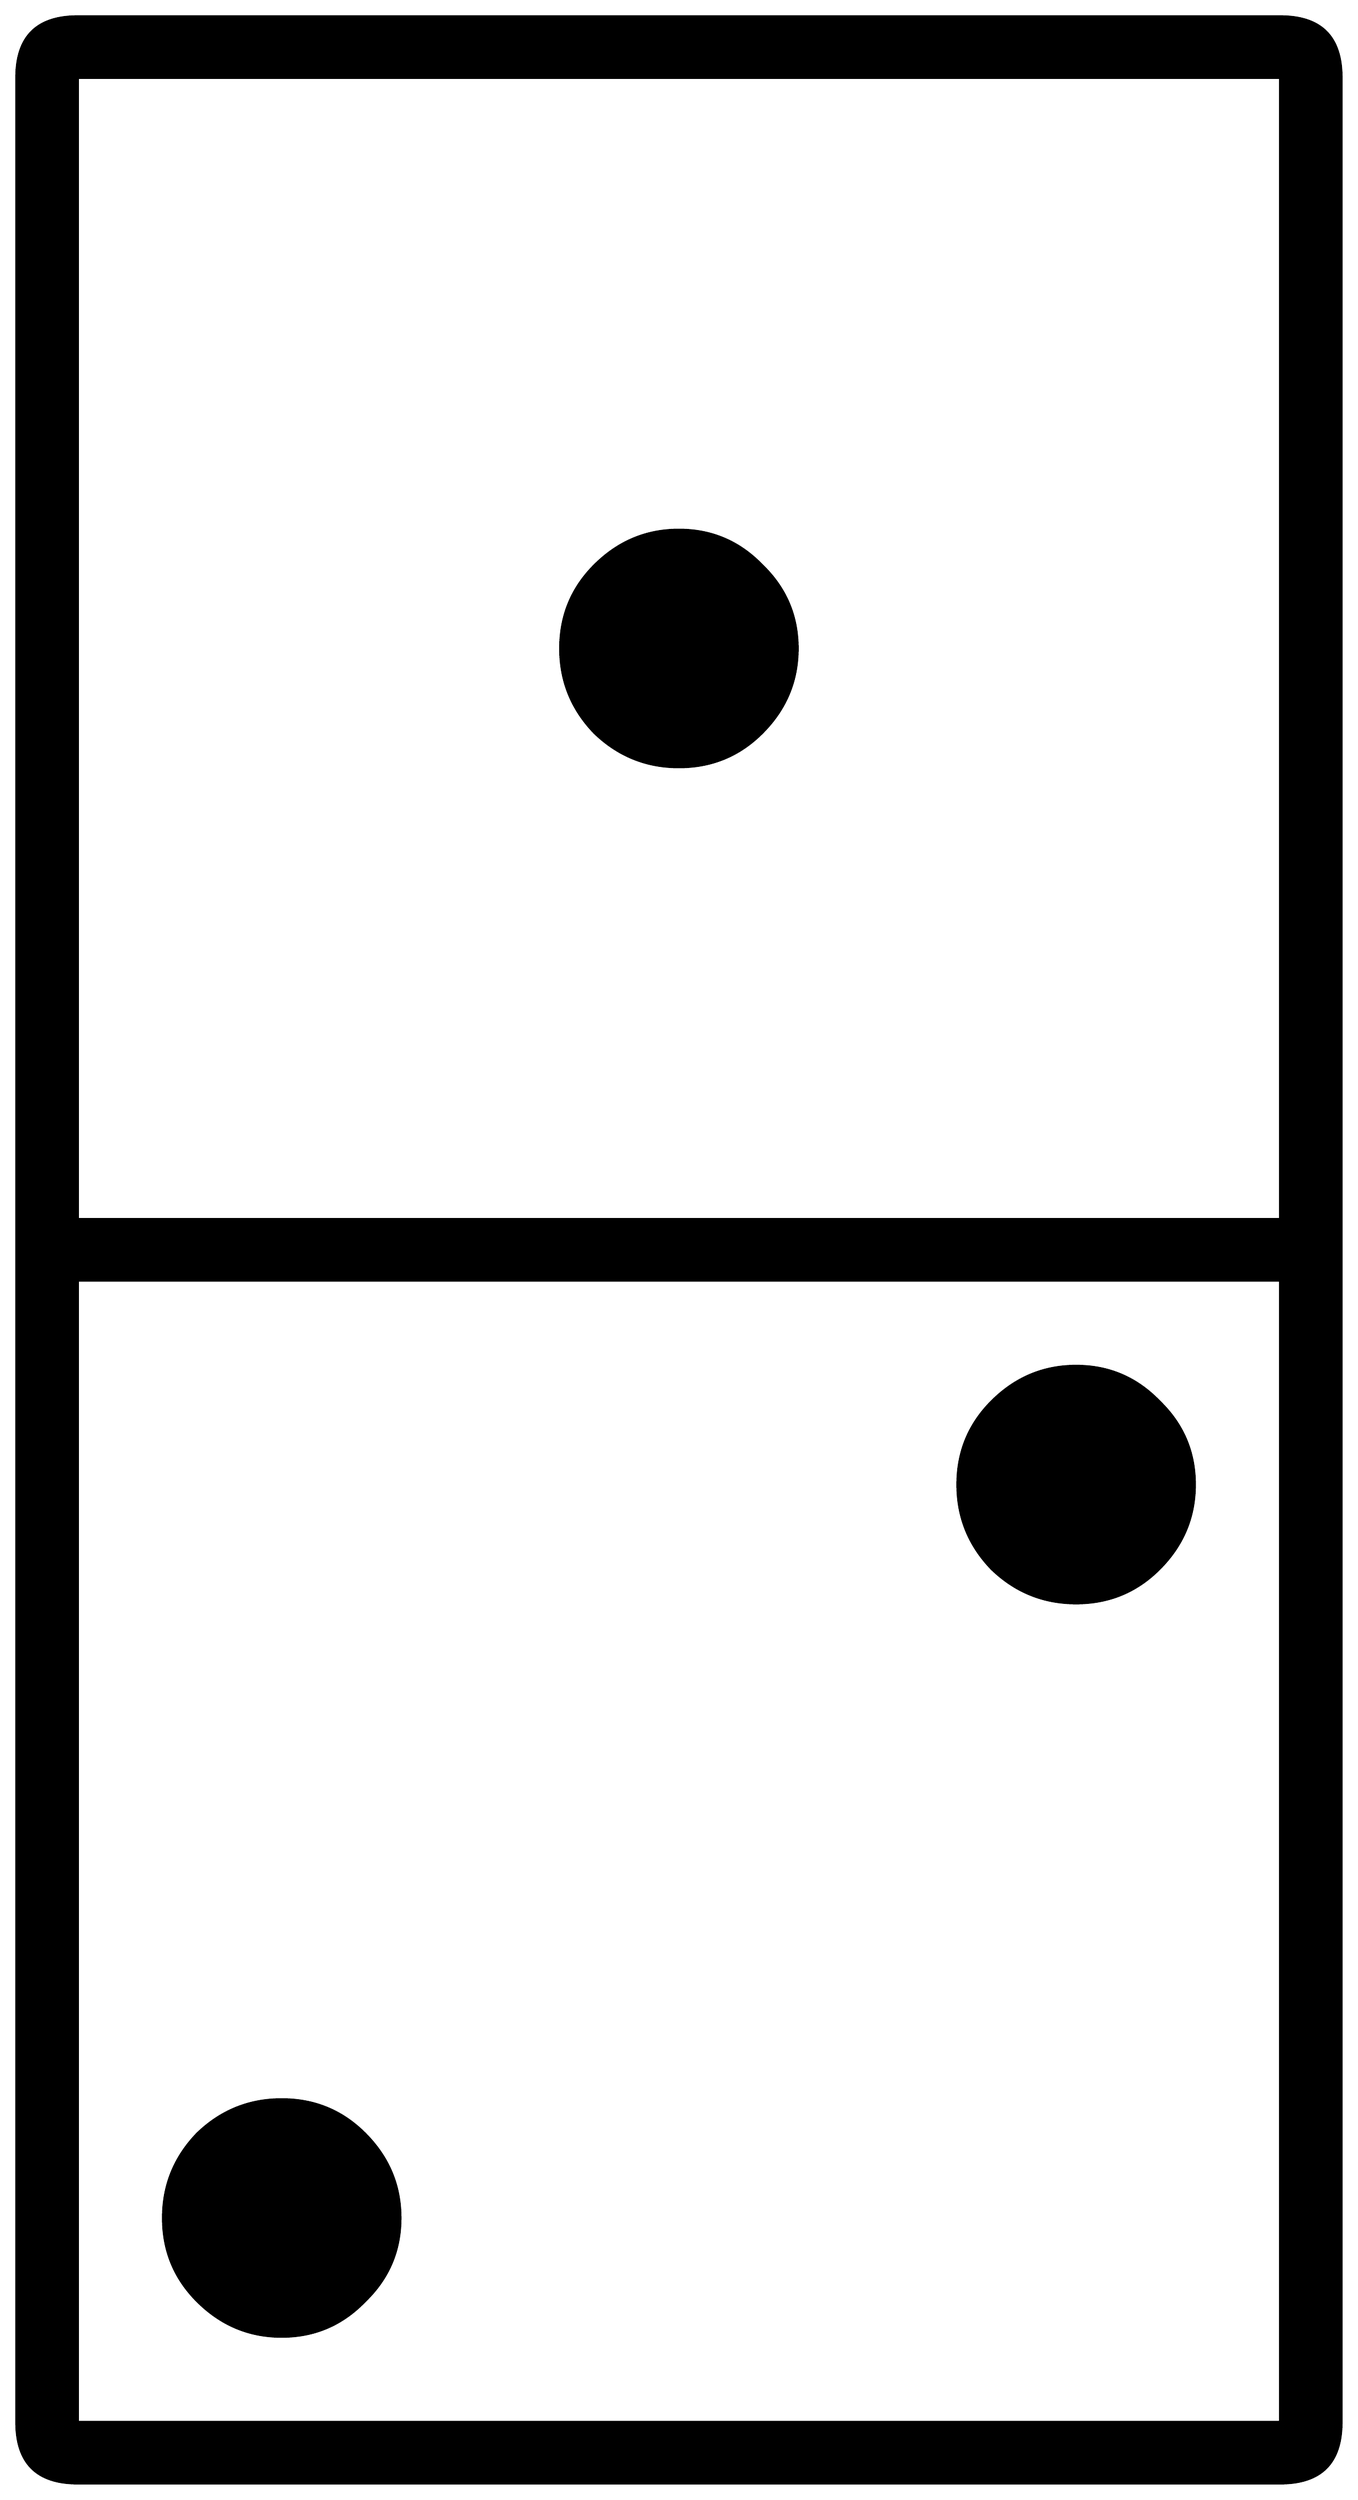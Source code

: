 


\begin{tikzpicture}[y=0.80pt, x=0.80pt, yscale=-1.0, xscale=1.0, inner sep=0pt, outer sep=0pt]
\begin{scope}[shift={(100.0,1706.0)},nonzero rule]
  \path[draw=.,fill=.,line width=1.600pt] (1099.0,377.0) .. controls
    (1099.0,410.333) and (1082.333,427.0) .. (1049.0,427.0) --
    (65.0,427.0) .. controls (31.667,427.0) and (15.0,410.333) ..
    (15.0,377.0) -- (15.0,-1541.0) .. controls (15.0,-1574.333)
    and (31.667,-1591.0) .. (65.0,-1591.0) -- (1049.0,-1591.0) ..
    controls (1082.333,-1591.0) and (1099.0,-1574.333) ..
    (1099.0,-1541.0) -- (1099.0,377.0) -- cycle(1049.0,-607.0)
    -- (1049.0,-1541.0) -- (65.0,-1541.0) -- (65.0,-607.0) --
    (1049.0,-607.0) -- cycle(1049.0,377.0) -- (1049.0,-557.0) --
    (65.0,-557.0) -- (65.0,377.0) -- (1049.0,377.0) --
    cycle(654.0,-1074.0) .. controls (654.0,-1047.333) and
    (644.333,-1024.333) .. (625.0,-1005.0) .. controls
    (606.333,-986.333) and (583.667,-977.0) .. (557.0,-977.0) ..
    controls (530.333,-977.0) and (507.333,-986.333) ..
    (488.0,-1005.0) .. controls (469.333,-1024.333) and
    (460.0,-1047.333) .. (460.0,-1074.0) .. controls
    (460.0,-1100.667) and (469.333,-1123.333) .. (488.0,-1142.0) ..
    controls (507.333,-1161.333) and (530.333,-1171.0) ..
    (557.0,-1171.0) .. controls (583.667,-1171.0) and
    (606.333,-1161.333) .. (625.0,-1142.0) .. controls
    (644.333,-1123.333) and (654.0,-1100.667) .. (654.0,-1074.0) --
    cycle(979.0,-390.0) .. controls (979.0,-363.333) and
    (969.333,-340.333) .. (950.0,-321.0) .. controls (931.333,-302.333)
    and (908.667,-293.0) .. (882.0,-293.0) .. controls
    (855.333,-293.0) and (832.333,-302.333) .. (813.0,-321.0) ..
    controls (794.333,-340.333) and (785.0,-363.333) .. (785.0,-390.0)
    .. controls (785.0,-416.667) and (794.333,-439.333) ..
    (813.0,-458.0) .. controls (832.333,-477.333) and (855.333,-487.0)
    .. (882.0,-487.0) .. controls (908.667,-487.0) and
    (931.333,-477.333) .. (950.0,-458.0) .. controls (969.333,-439.333)
    and (979.0,-416.667) .. (979.0,-390.0) -- cycle(329.0,210.0)
    .. controls (329.0,236.667) and (319.333,259.333) .. (300.0,278.0)
    .. controls (281.333,297.333) and (258.667,307.0) .. (232.0,307.0)
    .. controls (205.333,307.0) and (182.333,297.333) .. (163.0,278.0)
    .. controls (144.333,259.333) and (135.0,236.667) .. (135.0,210.0)
    .. controls (135.0,183.333) and (144.333,160.333) .. (163.0,141.0)
    .. controls (182.333,122.333) and (205.333,113.0) .. (232.0,113.0)
    .. controls (258.667,113.0) and (281.333,122.333) .. (300.0,141.0)
    .. controls (319.333,160.333) and (329.0,183.333) .. (329.0,210.0)
    -- cycle;
\end{scope}

\end{tikzpicture}

